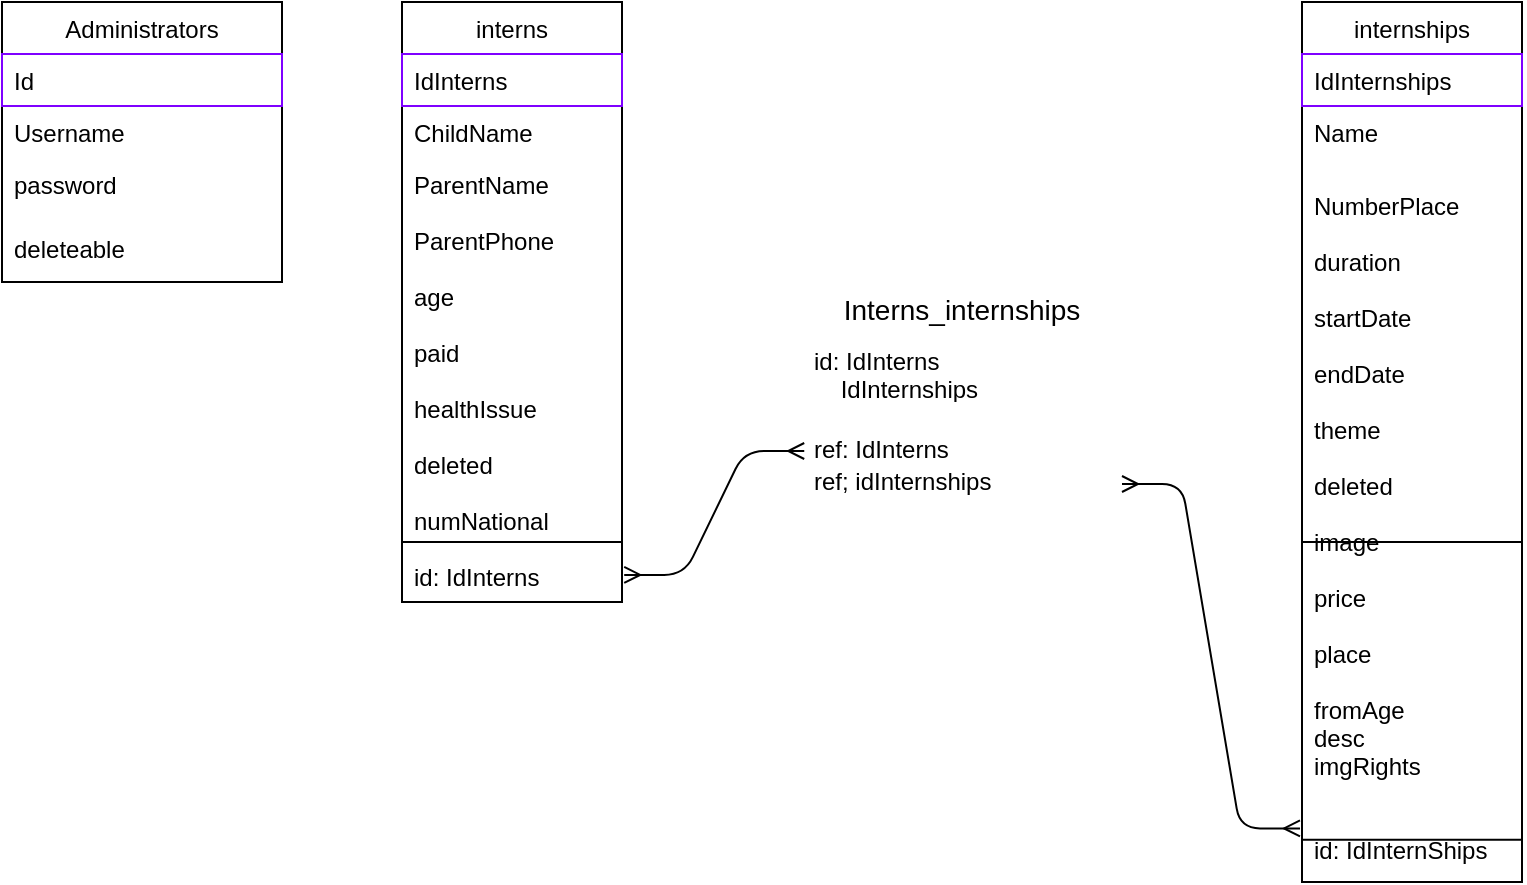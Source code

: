 <mxfile>
    <diagram id="oOKlm0gHAQrSNd7hMj7V" name="Page-1">
        <mxGraphModel dx="2006" dy="371" grid="1" gridSize="10" guides="1" tooltips="1" connect="1" arrows="1" fold="1" page="1" pageScale="1" pageWidth="1169" pageHeight="827" math="0" shadow="0">
            <root>
                <mxCell id="0"/>
                <mxCell id="1" parent="0"/>
                <mxCell id="2" value="Administrators" style="swimlane;fontStyle=0;childLayout=stackLayout;horizontal=1;startSize=26;fillColor=none;horizontalStack=0;resizeParent=1;resizeParentMax=0;resizeLast=0;collapsible=1;marginBottom=0;" parent="1" vertex="1">
                    <mxGeometry x="-1160" y="40" width="140" height="140" as="geometry"/>
                </mxCell>
                <mxCell id="3" value="Id" style="text;strokeColor=#7F00FF;fillColor=none;align=left;verticalAlign=top;spacingLeft=4;spacingRight=4;overflow=hidden;rotatable=0;points=[[0,0.5],[1,0.5]];portConstraint=eastwest;" parent="2" vertex="1">
                    <mxGeometry y="26" width="140" height="26" as="geometry"/>
                </mxCell>
                <mxCell id="4" value="Username" style="text;strokeColor=none;fillColor=none;align=left;verticalAlign=top;spacingLeft=4;spacingRight=4;overflow=hidden;rotatable=0;points=[[0,0.5],[1,0.5]];portConstraint=eastwest;" parent="2" vertex="1">
                    <mxGeometry y="52" width="140" height="26" as="geometry"/>
                </mxCell>
                <mxCell id="5" value="password" style="text;strokeColor=none;fillColor=none;align=left;verticalAlign=top;spacingLeft=4;spacingRight=4;overflow=hidden;rotatable=0;points=[[0,0.5],[1,0.5]];portConstraint=eastwest;" parent="2" vertex="1">
                    <mxGeometry y="78" width="140" height="32" as="geometry"/>
                </mxCell>
                <mxCell id="7" value="deleteable" style="text;strokeColor=none;fillColor=none;align=left;verticalAlign=top;spacingLeft=4;spacingRight=4;overflow=hidden;rotatable=0;points=[[0,0.5],[1,0.5]];portConstraint=eastwest;" parent="2" vertex="1">
                    <mxGeometry y="110" width="140" height="30" as="geometry"/>
                </mxCell>
                <mxCell id="8" value="interns" style="swimlane;fontStyle=0;childLayout=stackLayout;horizontal=1;startSize=26;fillColor=none;horizontalStack=0;resizeParent=1;resizeParentMax=0;resizeLast=0;collapsible=1;marginBottom=0;" parent="1" vertex="1">
                    <mxGeometry x="-960" y="40" width="110" height="300" as="geometry"/>
                </mxCell>
                <mxCell id="9" value="IdInterns" style="text;strokeColor=#7F00FF;fillColor=none;align=left;verticalAlign=top;spacingLeft=4;spacingRight=4;overflow=hidden;rotatable=0;points=[[0,0.5],[1,0.5]];portConstraint=eastwest;" parent="8" vertex="1">
                    <mxGeometry y="26" width="110" height="26" as="geometry"/>
                </mxCell>
                <mxCell id="10" value="ChildName" style="text;strokeColor=none;fillColor=none;align=left;verticalAlign=top;spacingLeft=4;spacingRight=4;overflow=hidden;rotatable=0;points=[[0,0.5],[1,0.5]];portConstraint=eastwest;" parent="8" vertex="1">
                    <mxGeometry y="52" width="110" height="26" as="geometry"/>
                </mxCell>
                <mxCell id="11" value="ParentName&#10;&#10;ParentPhone&#10;&#10;age&#10;&#10;paid&#10;&#10;healthIssue&#10;&#10;deleted&#10;&#10;numNational&#10; &#10;id: IdInterns&#10;&#10;&#10;" style="text;strokeColor=none;fillColor=none;align=left;verticalAlign=top;spacingLeft=4;spacingRight=4;overflow=hidden;rotatable=0;points=[[0,0.5],[1,0.5]];portConstraint=eastwest;" parent="8" vertex="1">
                    <mxGeometry y="78" width="110" height="222" as="geometry"/>
                </mxCell>
                <mxCell id="14" value="" style="endArrow=none;html=1;rounded=0;" parent="8" edge="1">
                    <mxGeometry relative="1" as="geometry">
                        <mxPoint y="270" as="sourcePoint"/>
                        <mxPoint x="110" y="270" as="targetPoint"/>
                    </mxGeometry>
                </mxCell>
                <mxCell id="15" value="internships" style="swimlane;fontStyle=0;childLayout=stackLayout;horizontal=1;startSize=26;fillColor=none;horizontalStack=0;resizeParent=1;resizeParentMax=0;resizeLast=0;collapsible=1;marginBottom=0;" parent="1" vertex="1">
                    <mxGeometry x="-510" y="40" width="110" height="440" as="geometry"/>
                </mxCell>
                <mxCell id="16" value="IdInternships" style="text;strokeColor=#7F00FF;fillColor=none;align=left;verticalAlign=top;spacingLeft=4;spacingRight=4;overflow=hidden;rotatable=0;points=[[0,0.5],[1,0.5]];portConstraint=eastwest;" parent="15" vertex="1">
                    <mxGeometry y="26" width="110" height="26" as="geometry"/>
                </mxCell>
                <mxCell id="19" value="" style="endArrow=none;html=1;rounded=0;" parent="15" edge="1">
                    <mxGeometry relative="1" as="geometry">
                        <mxPoint y="270" as="sourcePoint"/>
                        <mxPoint x="110" y="270" as="targetPoint"/>
                    </mxGeometry>
                </mxCell>
                <mxCell id="20" value="" style="group" parent="15" vertex="1" connectable="0">
                    <mxGeometry y="52" width="110" height="388" as="geometry"/>
                </mxCell>
                <mxCell id="17" value="Name" style="text;strokeColor=none;fillColor=none;align=left;verticalAlign=top;spacingLeft=4;spacingRight=4;overflow=hidden;rotatable=0;points=[[0,0.5],[1,0.5]];portConstraint=eastwest;" parent="20" vertex="1">
                    <mxGeometry width="110" height="40.677" as="geometry"/>
                </mxCell>
                <mxCell id="18" value="NumberPlace&#10;&#10;duration&#10;&#10;startDate&#10;&#10;endDate&#10;&#10;theme&#10;&#10;deleted &#10;&#10;image&#10;&#10;price&#10;&#10;place&#10;&#10;fromAge&#10;desc&#10;imgRights&#10;&#10;&#10;id: IdInternShips" style="text;strokeColor=none;fillColor=none;align=left;verticalAlign=top;spacingLeft=4;spacingRight=4;overflow=hidden;rotatable=0;points=[[0,0.5],[1,0.5]];portConstraint=eastwest;" parent="20" vertex="1">
                    <mxGeometry y="36.459" width="110" height="347.323" as="geometry"/>
                </mxCell>
                <mxCell id="21" value="" style="endArrow=none;html=1;rounded=0;" parent="20" edge="1">
                    <mxGeometry relative="1" as="geometry">
                        <mxPoint y="366.915" as="sourcePoint"/>
                        <mxPoint x="110" y="366.915" as="targetPoint"/>
                    </mxGeometry>
                </mxCell>
                <mxCell id="30" value="Interns_internships" style="swimlane;fontStyle=0;childLayout=stackLayout;horizontal=1;startSize=26;horizontalStack=0;resizeParent=1;resizeParentMax=0;resizeLast=0;collapsible=1;marginBottom=0;align=center;fontSize=14;strokeColor=#FFFFFF;" parent="1" vertex="1">
                    <mxGeometry x="-760" y="180" width="160" height="116" as="geometry"/>
                </mxCell>
                <mxCell id="31" value="id: IdInterns&#10;    IdInternships" style="text;strokeColor=none;fillColor=none;spacingLeft=4;spacingRight=4;overflow=hidden;rotatable=0;points=[[0,0.5],[1,0.5]];portConstraint=eastwest;fontSize=12;" parent="30" vertex="1">
                    <mxGeometry y="26" width="160" height="30" as="geometry"/>
                </mxCell>
                <mxCell id="32" value="&#10;ref: IdInterns" style="text;strokeColor=none;fillColor=none;spacingLeft=4;spacingRight=4;overflow=hidden;rotatable=0;points=[[0,0.5],[1,0.5]];portConstraint=eastwest;fontSize=12;" parent="30" vertex="1">
                    <mxGeometry y="56" width="160" height="30" as="geometry"/>
                </mxCell>
                <mxCell id="33" value="ref; idInternships" style="text;strokeColor=none;fillColor=none;spacingLeft=4;spacingRight=4;overflow=hidden;rotatable=0;points=[[0,0.5],[1,0.5]];portConstraint=eastwest;fontSize=12;" parent="30" vertex="1">
                    <mxGeometry y="86" width="160" height="30" as="geometry"/>
                </mxCell>
                <mxCell id="34" value="" style="edgeStyle=entityRelationEdgeStyle;fontSize=12;html=1;endArrow=ERmany;startArrow=ERmany;exitX=1.01;exitY=0.939;exitDx=0;exitDy=0;exitPerimeter=0;entryX=0.007;entryY=-0.05;entryDx=0;entryDy=0;entryPerimeter=0;" parent="1" source="11" target="33" edge="1">
                    <mxGeometry width="100" height="100" relative="1" as="geometry">
                        <mxPoint x="-740" y="330" as="sourcePoint"/>
                        <mxPoint x="-640" y="230" as="targetPoint"/>
                    </mxGeometry>
                </mxCell>
                <mxCell id="35" value="" style="edgeStyle=entityRelationEdgeStyle;fontSize=12;html=1;endArrow=ERmany;startArrow=ERmany;entryX=-0.009;entryY=0.935;entryDx=0;entryDy=0;entryPerimeter=0;exitX=1;exitY=0.5;exitDx=0;exitDy=0;" parent="1" source="33" target="18" edge="1">
                    <mxGeometry width="100" height="100" relative="1" as="geometry">
                        <mxPoint x="-740" y="330" as="sourcePoint"/>
                        <mxPoint x="-640" y="230" as="targetPoint"/>
                    </mxGeometry>
                </mxCell>
            </root>
        </mxGraphModel>
    </diagram>
</mxfile>